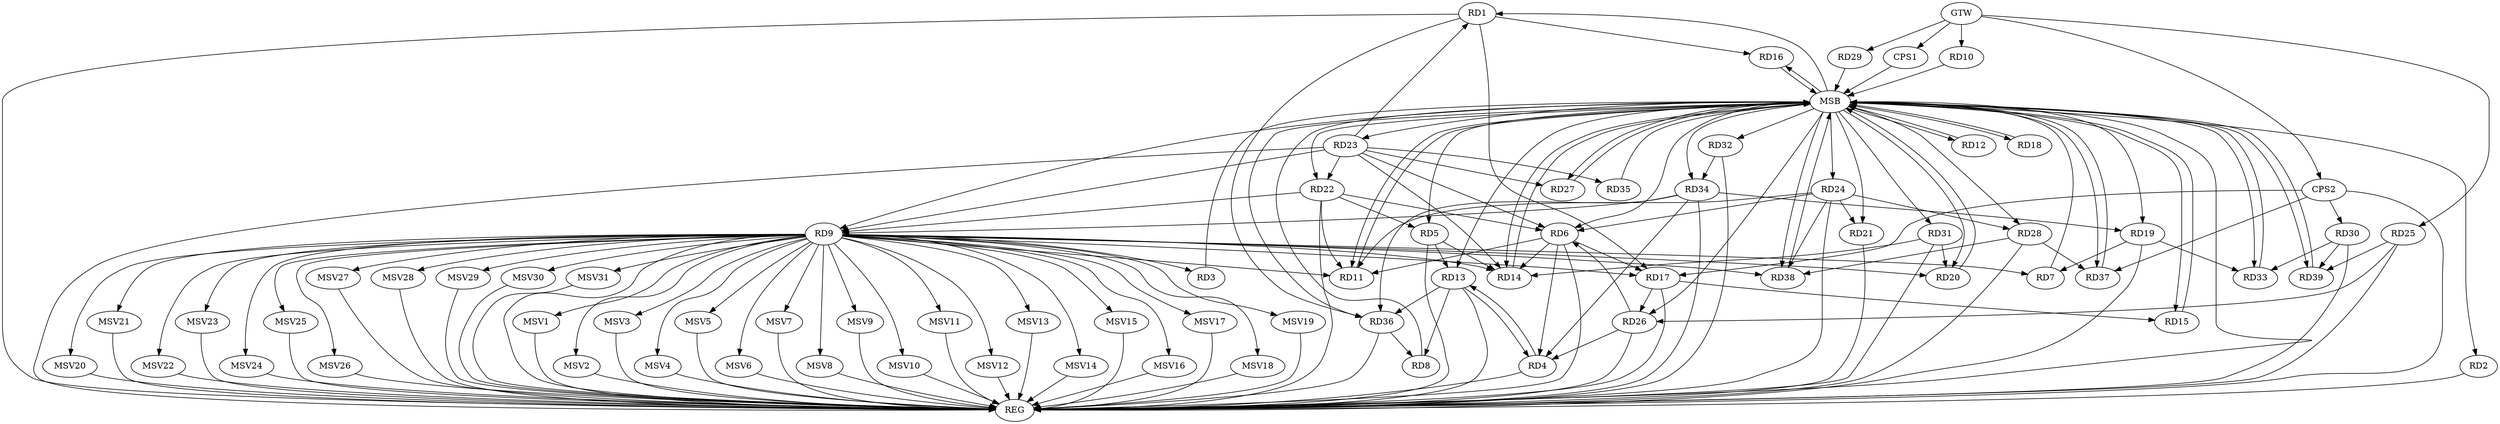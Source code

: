 strict digraph G {
  RD1 [ label="RD1" ];
  RD2 [ label="RD2" ];
  RD3 [ label="RD3" ];
  RD4 [ label="RD4" ];
  RD5 [ label="RD5" ];
  RD6 [ label="RD6" ];
  RD7 [ label="RD7" ];
  RD8 [ label="RD8" ];
  RD9 [ label="RD9" ];
  RD10 [ label="RD10" ];
  RD11 [ label="RD11" ];
  RD12 [ label="RD12" ];
  RD13 [ label="RD13" ];
  RD14 [ label="RD14" ];
  RD15 [ label="RD15" ];
  RD16 [ label="RD16" ];
  RD17 [ label="RD17" ];
  RD18 [ label="RD18" ];
  RD19 [ label="RD19" ];
  RD20 [ label="RD20" ];
  RD21 [ label="RD21" ];
  RD22 [ label="RD22" ];
  RD23 [ label="RD23" ];
  RD24 [ label="RD24" ];
  RD25 [ label="RD25" ];
  RD26 [ label="RD26" ];
  RD27 [ label="RD27" ];
  RD28 [ label="RD28" ];
  RD29 [ label="RD29" ];
  RD30 [ label="RD30" ];
  RD31 [ label="RD31" ];
  RD32 [ label="RD32" ];
  RD33 [ label="RD33" ];
  RD34 [ label="RD34" ];
  RD35 [ label="RD35" ];
  RD36 [ label="RD36" ];
  RD37 [ label="RD37" ];
  RD38 [ label="RD38" ];
  RD39 [ label="RD39" ];
  CPS1 [ label="CPS1" ];
  CPS2 [ label="CPS2" ];
  GTW [ label="GTW" ];
  REG [ label="REG" ];
  MSB [ label="MSB" ];
  MSV1 [ label="MSV1" ];
  MSV2 [ label="MSV2" ];
  MSV3 [ label="MSV3" ];
  MSV4 [ label="MSV4" ];
  MSV5 [ label="MSV5" ];
  MSV6 [ label="MSV6" ];
  MSV7 [ label="MSV7" ];
  MSV8 [ label="MSV8" ];
  MSV9 [ label="MSV9" ];
  MSV10 [ label="MSV10" ];
  MSV11 [ label="MSV11" ];
  MSV12 [ label="MSV12" ];
  MSV13 [ label="MSV13" ];
  MSV14 [ label="MSV14" ];
  MSV15 [ label="MSV15" ];
  MSV16 [ label="MSV16" ];
  MSV17 [ label="MSV17" ];
  MSV18 [ label="MSV18" ];
  MSV19 [ label="MSV19" ];
  MSV20 [ label="MSV20" ];
  MSV21 [ label="MSV21" ];
  MSV22 [ label="MSV22" ];
  MSV23 [ label="MSV23" ];
  MSV24 [ label="MSV24" ];
  MSV25 [ label="MSV25" ];
  MSV26 [ label="MSV26" ];
  MSV27 [ label="MSV27" ];
  MSV28 [ label="MSV28" ];
  MSV29 [ label="MSV29" ];
  MSV30 [ label="MSV30" ];
  MSV31 [ label="MSV31" ];
  RD1 -> RD16;
  RD1 -> RD17;
  RD23 -> RD1;
  RD1 -> RD36;
  RD9 -> RD3;
  RD6 -> RD4;
  RD4 -> RD13;
  RD13 -> RD4;
  RD26 -> RD4;
  RD34 -> RD4;
  RD5 -> RD13;
  RD5 -> RD14;
  RD22 -> RD5;
  RD6 -> RD11;
  RD6 -> RD14;
  RD6 -> RD17;
  RD22 -> RD6;
  RD23 -> RD6;
  RD24 -> RD6;
  RD26 -> RD6;
  RD9 -> RD7;
  RD19 -> RD7;
  RD13 -> RD8;
  RD36 -> RD8;
  RD9 -> RD11;
  RD9 -> RD14;
  RD9 -> RD17;
  RD9 -> RD20;
  RD22 -> RD9;
  RD23 -> RD9;
  RD34 -> RD9;
  RD9 -> RD38;
  RD22 -> RD11;
  RD24 -> RD11;
  RD13 -> RD36;
  RD23 -> RD14;
  RD31 -> RD14;
  RD17 -> RD15;
  RD17 -> RD26;
  RD19 -> RD33;
  RD34 -> RD19;
  RD31 -> RD20;
  RD24 -> RD21;
  RD23 -> RD22;
  RD23 -> RD27;
  RD23 -> RD35;
  RD24 -> RD28;
  RD24 -> RD38;
  RD25 -> RD26;
  RD25 -> RD39;
  RD28 -> RD37;
  RD28 -> RD38;
  RD30 -> RD33;
  RD30 -> RD39;
  RD32 -> RD34;
  RD34 -> RD36;
  CPS2 -> RD30;
  CPS2 -> RD37;
  CPS2 -> RD17;
  GTW -> RD10;
  GTW -> RD25;
  GTW -> RD29;
  GTW -> CPS1;
  GTW -> CPS2;
  RD1 -> REG;
  RD2 -> REG;
  RD4 -> REG;
  RD5 -> REG;
  RD6 -> REG;
  RD9 -> REG;
  RD13 -> REG;
  RD17 -> REG;
  RD19 -> REG;
  RD21 -> REG;
  RD22 -> REG;
  RD23 -> REG;
  RD24 -> REG;
  RD25 -> REG;
  RD26 -> REG;
  RD28 -> REG;
  RD30 -> REG;
  RD31 -> REG;
  RD32 -> REG;
  RD34 -> REG;
  RD36 -> REG;
  CPS2 -> REG;
  RD3 -> MSB;
  MSB -> RD11;
  MSB -> RD19;
  MSB -> RD24;
  MSB -> RD34;
  MSB -> REG;
  RD7 -> MSB;
  MSB -> RD9;
  MSB -> RD21;
  MSB -> RD22;
  MSB -> RD39;
  RD8 -> MSB;
  MSB -> RD13;
  MSB -> RD16;
  MSB -> RD31;
  RD10 -> MSB;
  MSB -> RD33;
  MSB -> RD36;
  RD11 -> MSB;
  MSB -> RD2;
  MSB -> RD5;
  MSB -> RD27;
  MSB -> RD28;
  RD12 -> MSB;
  MSB -> RD18;
  RD14 -> MSB;
  MSB -> RD12;
  MSB -> RD32;
  RD15 -> MSB;
  MSB -> RD6;
  MSB -> RD23;
  RD16 -> MSB;
  RD18 -> MSB;
  MSB -> RD20;
  MSB -> RD38;
  RD20 -> MSB;
  RD27 -> MSB;
  RD29 -> MSB;
  MSB -> RD14;
  RD33 -> MSB;
  RD35 -> MSB;
  MSB -> RD1;
  MSB -> RD15;
  RD37 -> MSB;
  RD38 -> MSB;
  MSB -> RD26;
  RD39 -> MSB;
  MSB -> RD37;
  CPS1 -> MSB;
  RD9 -> MSV1;
  RD9 -> MSV2;
  RD9 -> MSV3;
  RD9 -> MSV4;
  RD9 -> MSV5;
  RD9 -> MSV6;
  MSV1 -> REG;
  MSV2 -> REG;
  MSV3 -> REG;
  MSV4 -> REG;
  MSV5 -> REG;
  MSV6 -> REG;
  RD9 -> MSV7;
  RD9 -> MSV8;
  MSV7 -> REG;
  MSV8 -> REG;
  RD9 -> MSV9;
  MSV9 -> REG;
  RD9 -> MSV10;
  MSV10 -> REG;
  RD9 -> MSV11;
  RD9 -> MSV12;
  MSV11 -> REG;
  MSV12 -> REG;
  RD9 -> MSV13;
  RD9 -> MSV14;
  RD9 -> MSV15;
  MSV13 -> REG;
  MSV14 -> REG;
  MSV15 -> REG;
  RD9 -> MSV16;
  RD9 -> MSV17;
  MSV16 -> REG;
  MSV17 -> REG;
  RD9 -> MSV18;
  MSV18 -> REG;
  RD9 -> MSV19;
  MSV19 -> REG;
  RD9 -> MSV20;
  MSV20 -> REG;
  RD9 -> MSV21;
  RD9 -> MSV22;
  RD9 -> MSV23;
  MSV21 -> REG;
  MSV22 -> REG;
  MSV23 -> REG;
  RD9 -> MSV24;
  RD9 -> MSV25;
  RD9 -> MSV26;
  RD9 -> MSV27;
  MSV24 -> REG;
  MSV25 -> REG;
  MSV26 -> REG;
  MSV27 -> REG;
  RD9 -> MSV28;
  RD9 -> MSV29;
  RD9 -> MSV30;
  RD9 -> MSV31;
  MSV28 -> REG;
  MSV29 -> REG;
  MSV30 -> REG;
  MSV31 -> REG;
}
